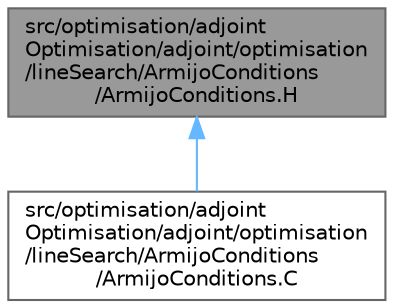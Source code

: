digraph "src/optimisation/adjointOptimisation/adjoint/optimisation/lineSearch/ArmijoConditions/ArmijoConditions.H"
{
 // LATEX_PDF_SIZE
  bgcolor="transparent";
  edge [fontname=Helvetica,fontsize=10,labelfontname=Helvetica,labelfontsize=10];
  node [fontname=Helvetica,fontsize=10,shape=box,height=0.2,width=0.4];
  Node1 [id="Node000001",label="src/optimisation/adjoint\lOptimisation/adjoint/optimisation\l/lineSearch/ArmijoConditions\l/ArmijoConditions.H",height=0.2,width=0.4,color="gray40", fillcolor="grey60", style="filled", fontcolor="black",tooltip=" "];
  Node1 -> Node2 [id="edge1_Node000001_Node000002",dir="back",color="steelblue1",style="solid",tooltip=" "];
  Node2 [id="Node000002",label="src/optimisation/adjoint\lOptimisation/adjoint/optimisation\l/lineSearch/ArmijoConditions\l/ArmijoConditions.C",height=0.2,width=0.4,color="grey40", fillcolor="white", style="filled",URL="$ArmijoConditions_8C.html",tooltip=" "];
}
